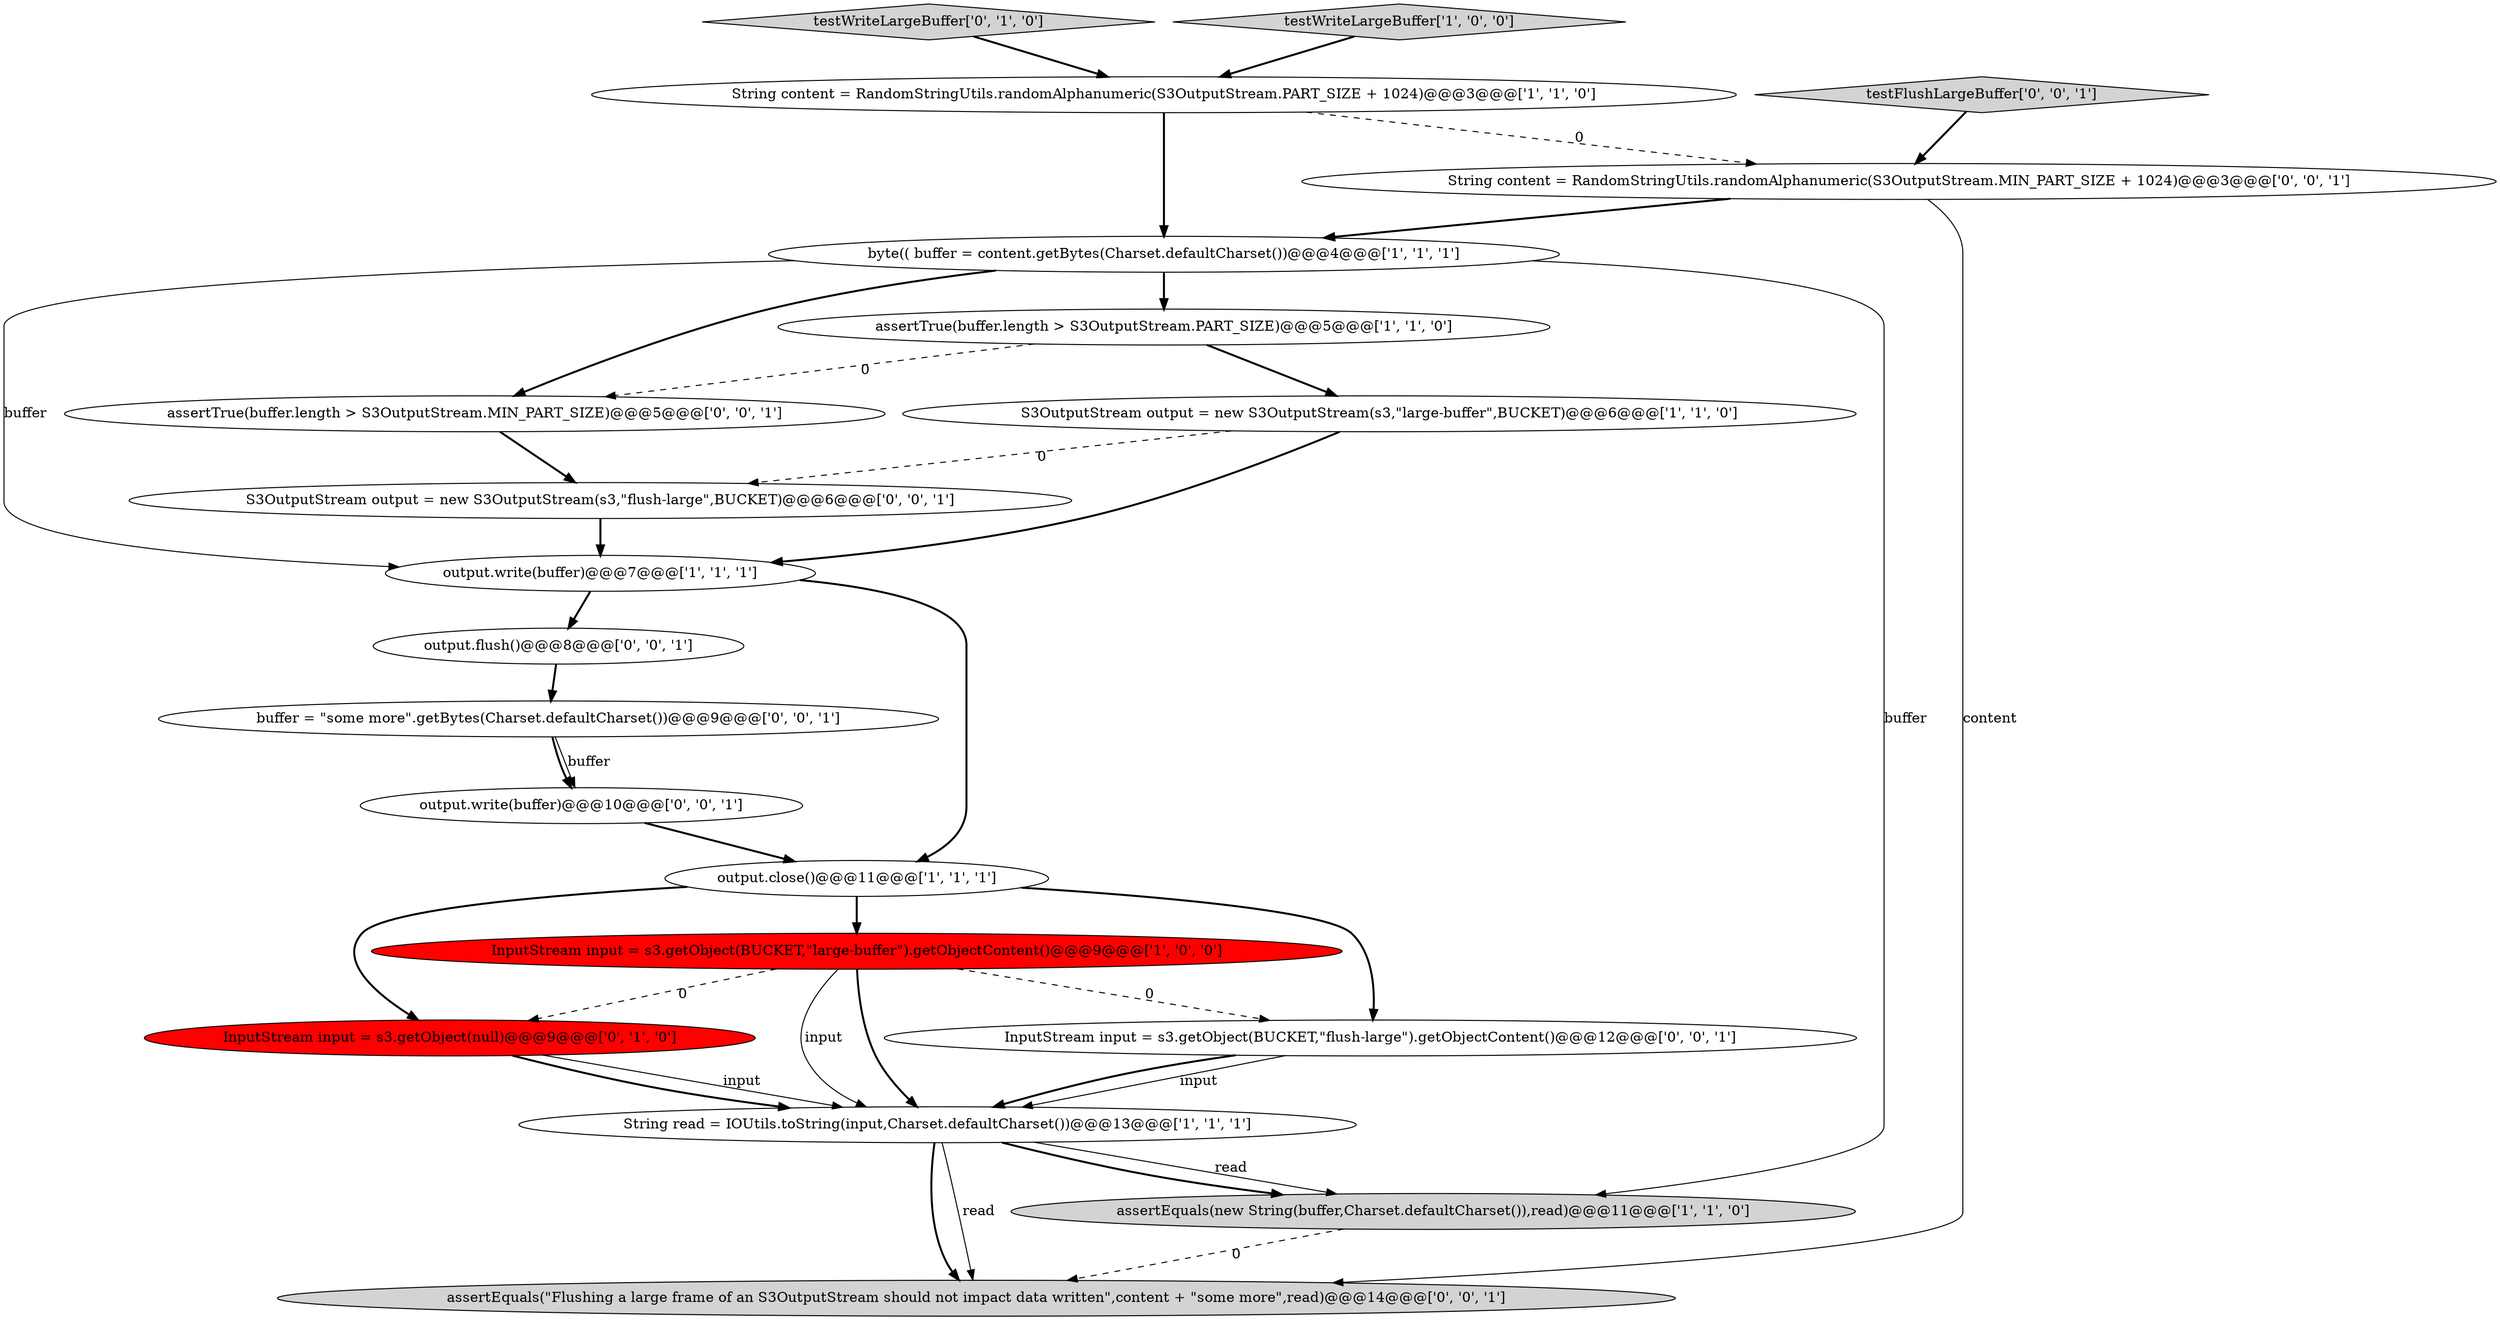 digraph {
1 [style = filled, label = "S3OutputStream output = new S3OutputStream(s3,\"large-buffer\",BUCKET)@@@6@@@['1', '1', '0']", fillcolor = white, shape = ellipse image = "AAA0AAABBB1BBB"];
12 [style = filled, label = "String content = RandomStringUtils.randomAlphanumeric(S3OutputStream.MIN_PART_SIZE + 1024)@@@3@@@['0', '0', '1']", fillcolor = white, shape = ellipse image = "AAA0AAABBB3BBB"];
0 [style = filled, label = "output.close()@@@11@@@['1', '1', '1']", fillcolor = white, shape = ellipse image = "AAA0AAABBB1BBB"];
2 [style = filled, label = "assertEquals(new String(buffer,Charset.defaultCharset()),read)@@@11@@@['1', '1', '0']", fillcolor = lightgray, shape = ellipse image = "AAA0AAABBB1BBB"];
11 [style = filled, label = "testWriteLargeBuffer['0', '1', '0']", fillcolor = lightgray, shape = diamond image = "AAA0AAABBB2BBB"];
19 [style = filled, label = "S3OutputStream output = new S3OutputStream(s3,\"flush-large\",BUCKET)@@@6@@@['0', '0', '1']", fillcolor = white, shape = ellipse image = "AAA0AAABBB3BBB"];
9 [style = filled, label = "byte(( buffer = content.getBytes(Charset.defaultCharset())@@@4@@@['1', '1', '1']", fillcolor = white, shape = ellipse image = "AAA0AAABBB1BBB"];
13 [style = filled, label = "assertTrue(buffer.length > S3OutputStream.MIN_PART_SIZE)@@@5@@@['0', '0', '1']", fillcolor = white, shape = ellipse image = "AAA0AAABBB3BBB"];
16 [style = filled, label = "output.flush()@@@8@@@['0', '0', '1']", fillcolor = white, shape = ellipse image = "AAA0AAABBB3BBB"];
15 [style = filled, label = "assertEquals(\"Flushing a large frame of an S3OutputStream should not impact data written\",content + \"some more\",read)@@@14@@@['0', '0', '1']", fillcolor = lightgray, shape = ellipse image = "AAA0AAABBB3BBB"];
8 [style = filled, label = "InputStream input = s3.getObject(BUCKET,\"large-buffer\").getObjectContent()@@@9@@@['1', '0', '0']", fillcolor = red, shape = ellipse image = "AAA1AAABBB1BBB"];
5 [style = filled, label = "String read = IOUtils.toString(input,Charset.defaultCharset())@@@13@@@['1', '1', '1']", fillcolor = white, shape = ellipse image = "AAA0AAABBB1BBB"];
20 [style = filled, label = "testFlushLargeBuffer['0', '0', '1']", fillcolor = lightgray, shape = diamond image = "AAA0AAABBB3BBB"];
6 [style = filled, label = "testWriteLargeBuffer['1', '0', '0']", fillcolor = lightgray, shape = diamond image = "AAA0AAABBB1BBB"];
10 [style = filled, label = "InputStream input = s3.getObject(null)@@@9@@@['0', '1', '0']", fillcolor = red, shape = ellipse image = "AAA1AAABBB2BBB"];
3 [style = filled, label = "assertTrue(buffer.length > S3OutputStream.PART_SIZE)@@@5@@@['1', '1', '0']", fillcolor = white, shape = ellipse image = "AAA0AAABBB1BBB"];
4 [style = filled, label = "String content = RandomStringUtils.randomAlphanumeric(S3OutputStream.PART_SIZE + 1024)@@@3@@@['1', '1', '0']", fillcolor = white, shape = ellipse image = "AAA0AAABBB1BBB"];
17 [style = filled, label = "output.write(buffer)@@@10@@@['0', '0', '1']", fillcolor = white, shape = ellipse image = "AAA0AAABBB3BBB"];
7 [style = filled, label = "output.write(buffer)@@@7@@@['1', '1', '1']", fillcolor = white, shape = ellipse image = "AAA0AAABBB1BBB"];
14 [style = filled, label = "buffer = \"some more\".getBytes(Charset.defaultCharset())@@@9@@@['0', '0', '1']", fillcolor = white, shape = ellipse image = "AAA0AAABBB3BBB"];
18 [style = filled, label = "InputStream input = s3.getObject(BUCKET,\"flush-large\").getObjectContent()@@@12@@@['0', '0', '1']", fillcolor = white, shape = ellipse image = "AAA0AAABBB3BBB"];
4->9 [style = bold, label=""];
5->2 [style = solid, label="read"];
8->10 [style = dashed, label="0"];
3->1 [style = bold, label=""];
10->5 [style = solid, label="input"];
11->4 [style = bold, label=""];
1->19 [style = dashed, label="0"];
5->15 [style = bold, label=""];
14->17 [style = bold, label=""];
7->0 [style = bold, label=""];
9->7 [style = solid, label="buffer"];
8->5 [style = solid, label="input"];
12->9 [style = bold, label=""];
3->13 [style = dashed, label="0"];
1->7 [style = bold, label=""];
18->5 [style = solid, label="input"];
14->17 [style = solid, label="buffer"];
4->12 [style = dashed, label="0"];
2->15 [style = dashed, label="0"];
6->4 [style = bold, label=""];
5->2 [style = bold, label=""];
0->10 [style = bold, label=""];
13->19 [style = bold, label=""];
17->0 [style = bold, label=""];
5->15 [style = solid, label="read"];
10->5 [style = bold, label=""];
8->5 [style = bold, label=""];
9->2 [style = solid, label="buffer"];
18->5 [style = bold, label=""];
12->15 [style = solid, label="content"];
7->16 [style = bold, label=""];
20->12 [style = bold, label=""];
0->8 [style = bold, label=""];
9->3 [style = bold, label=""];
16->14 [style = bold, label=""];
0->18 [style = bold, label=""];
8->18 [style = dashed, label="0"];
19->7 [style = bold, label=""];
9->13 [style = bold, label=""];
}
